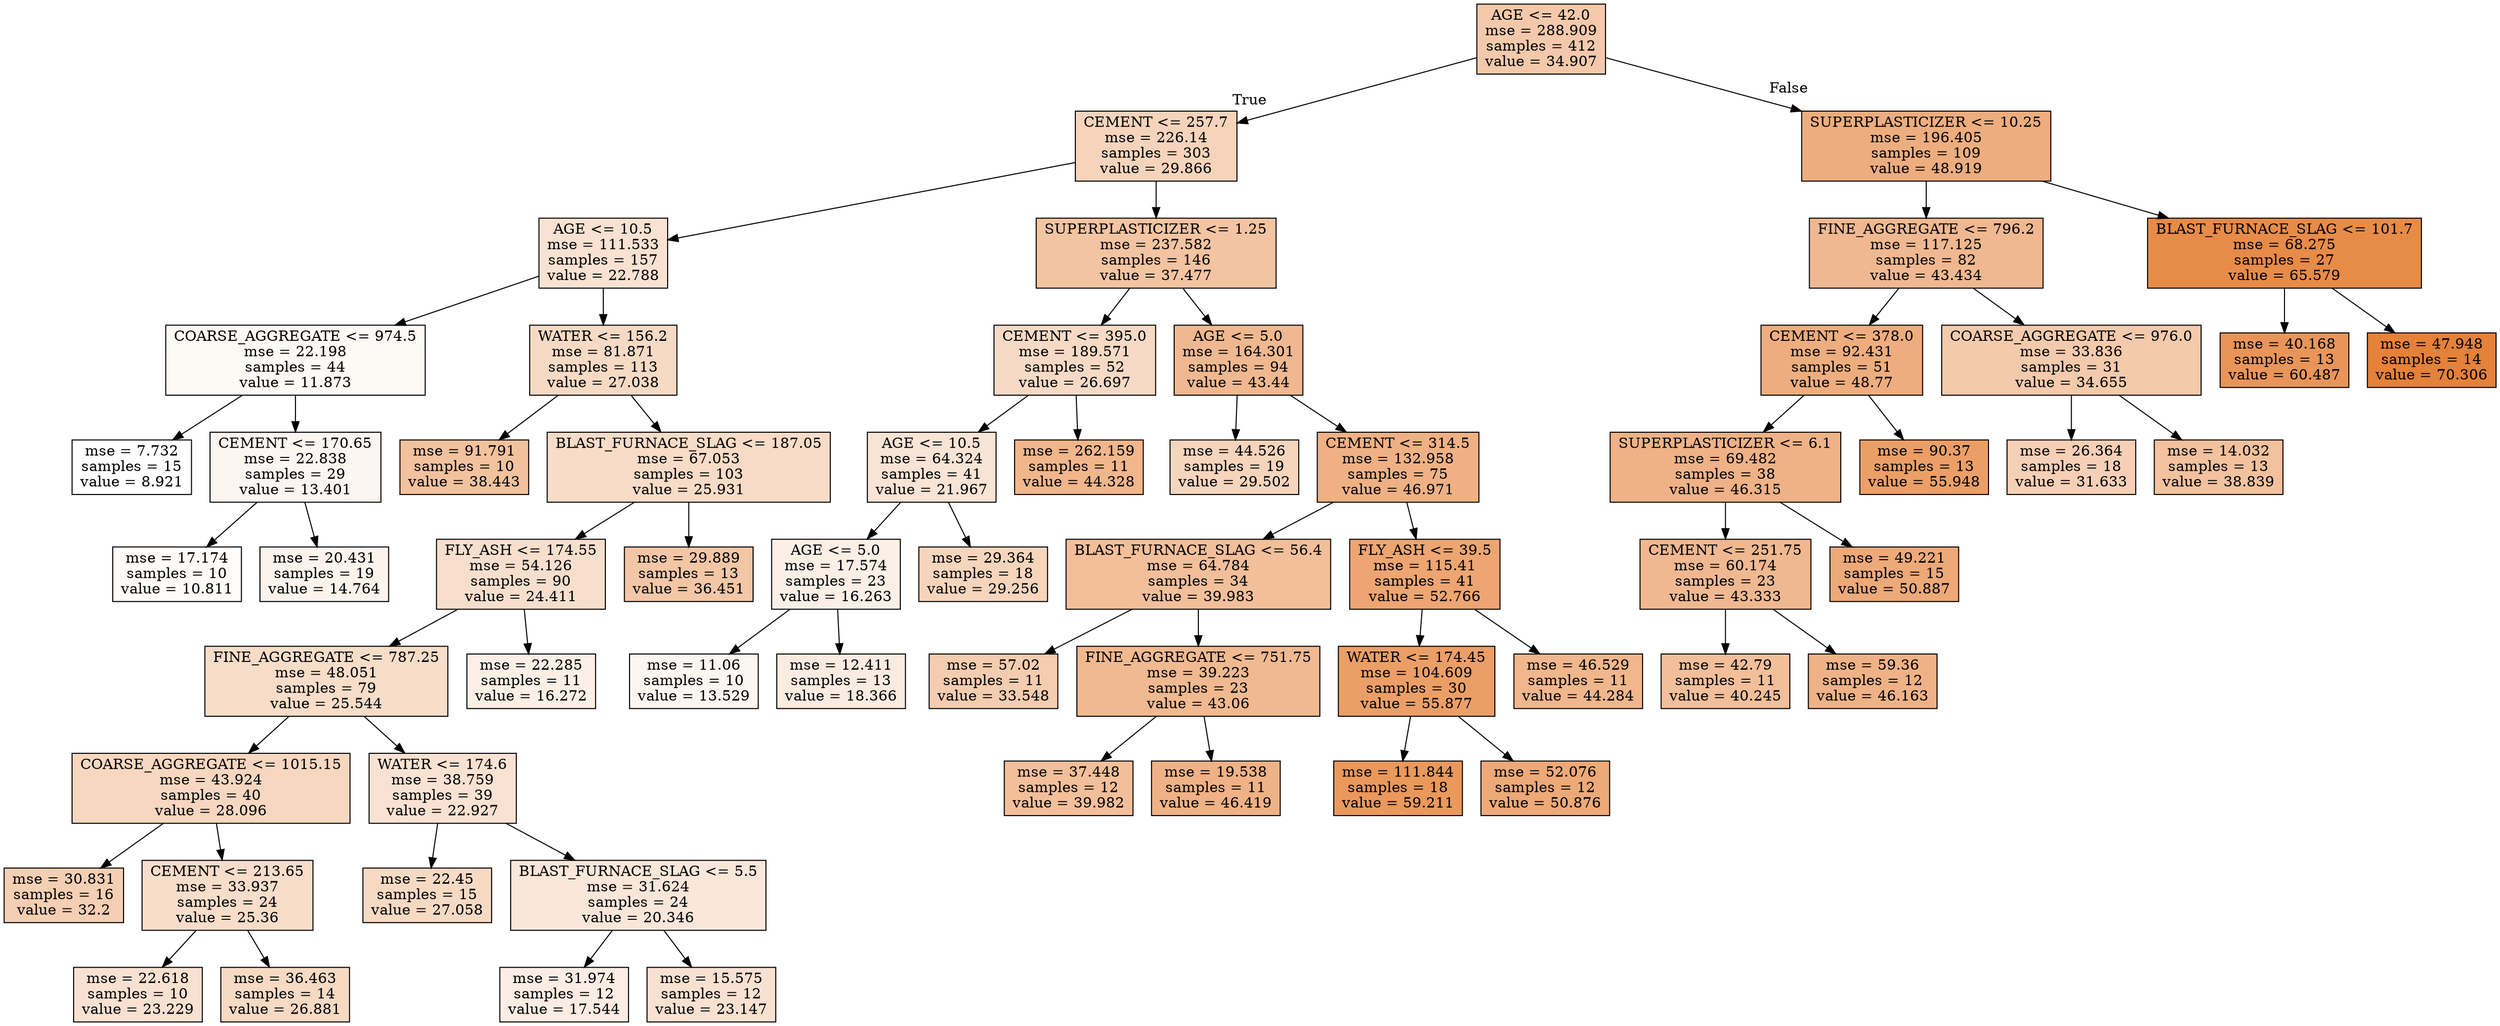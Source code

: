 digraph Tree {
node [shape=box, style="filled", color="black"] ;
0 [label="AGE <= 42.0\nmse = 288.909\nsamples = 412\nvalue = 34.907", fillcolor="#e581396c"] ;
1 [label="CEMENT <= 257.7\nmse = 226.14\nsamples = 303\nvalue = 29.866", fillcolor="#e5813957"] ;
0 -> 1 [labeldistance=2.5, labelangle=45, headlabel="True"] ;
2 [label="AGE <= 10.5\nmse = 111.533\nsamples = 157\nvalue = 22.788", fillcolor="#e581393a"] ;
1 -> 2 ;
3 [label="COARSE_AGGREGATE <= 974.5\nmse = 22.198\nsamples = 44\nvalue = 11.873", fillcolor="#e581390c"] ;
2 -> 3 ;
4 [label="mse = 7.732\nsamples = 15\nvalue = 8.921", fillcolor="#e5813900"] ;
3 -> 4 ;
5 [label="CEMENT <= 170.65\nmse = 22.838\nsamples = 29\nvalue = 13.401", fillcolor="#e5813913"] ;
3 -> 5 ;
6 [label="mse = 17.174\nsamples = 10\nvalue = 10.811", fillcolor="#e5813908"] ;
5 -> 6 ;
7 [label="mse = 20.431\nsamples = 19\nvalue = 14.764", fillcolor="#e5813918"] ;
5 -> 7 ;
8 [label="WATER <= 156.2\nmse = 81.871\nsamples = 113\nvalue = 27.038", fillcolor="#e581394b"] ;
2 -> 8 ;
9 [label="mse = 91.791\nsamples = 10\nvalue = 38.443", fillcolor="#e581397b"] ;
8 -> 9 ;
10 [label="BLAST_FURNACE_SLAG <= 187.05\nmse = 67.053\nsamples = 103\nvalue = 25.931", fillcolor="#e5813947"] ;
8 -> 10 ;
11 [label="FLY_ASH <= 174.55\nmse = 54.126\nsamples = 90\nvalue = 24.411", fillcolor="#e5813940"] ;
10 -> 11 ;
12 [label="FINE_AGGREGATE <= 787.25\nmse = 48.051\nsamples = 79\nvalue = 25.544", fillcolor="#e5813945"] ;
11 -> 12 ;
13 [label="COARSE_AGGREGATE <= 1015.15\nmse = 43.924\nsamples = 40\nvalue = 28.096", fillcolor="#e5813950"] ;
12 -> 13 ;
14 [label="mse = 30.831\nsamples = 16\nvalue = 32.2", fillcolor="#e5813961"] ;
13 -> 14 ;
15 [label="CEMENT <= 213.65\nmse = 33.937\nsamples = 24\nvalue = 25.36", fillcolor="#e5813944"] ;
13 -> 15 ;
16 [label="mse = 22.618\nsamples = 10\nvalue = 23.229", fillcolor="#e581393b"] ;
15 -> 16 ;
17 [label="mse = 36.463\nsamples = 14\nvalue = 26.881", fillcolor="#e581394b"] ;
15 -> 17 ;
18 [label="WATER <= 174.6\nmse = 38.759\nsamples = 39\nvalue = 22.927", fillcolor="#e581393a"] ;
12 -> 18 ;
19 [label="mse = 22.45\nsamples = 15\nvalue = 27.058", fillcolor="#e581394b"] ;
18 -> 19 ;
20 [label="BLAST_FURNACE_SLAG <= 5.5\nmse = 31.624\nsamples = 24\nvalue = 20.346", fillcolor="#e581392f"] ;
18 -> 20 ;
21 [label="mse = 31.974\nsamples = 12\nvalue = 17.544", fillcolor="#e5813924"] ;
20 -> 21 ;
22 [label="mse = 15.575\nsamples = 12\nvalue = 23.147", fillcolor="#e581393b"] ;
20 -> 22 ;
23 [label="mse = 22.285\nsamples = 11\nvalue = 16.272", fillcolor="#e581391f"] ;
11 -> 23 ;
24 [label="mse = 29.889\nsamples = 13\nvalue = 36.451", fillcolor="#e5813972"] ;
10 -> 24 ;
25 [label="SUPERPLASTICIZER <= 1.25\nmse = 237.582\nsamples = 146\nvalue = 37.477", fillcolor="#e5813977"] ;
1 -> 25 ;
26 [label="CEMENT <= 395.0\nmse = 189.571\nsamples = 52\nvalue = 26.697", fillcolor="#e581394a"] ;
25 -> 26 ;
27 [label="AGE <= 10.5\nmse = 64.324\nsamples = 41\nvalue = 21.967", fillcolor="#e5813936"] ;
26 -> 27 ;
28 [label="AGE <= 5.0\nmse = 17.574\nsamples = 23\nvalue = 16.263", fillcolor="#e581391f"] ;
27 -> 28 ;
29 [label="mse = 11.06\nsamples = 10\nvalue = 13.529", fillcolor="#e5813913"] ;
28 -> 29 ;
30 [label="mse = 12.411\nsamples = 13\nvalue = 18.366", fillcolor="#e5813927"] ;
28 -> 30 ;
31 [label="mse = 29.364\nsamples = 18\nvalue = 29.256", fillcolor="#e5813954"] ;
27 -> 31 ;
32 [label="mse = 262.159\nsamples = 11\nvalue = 44.328", fillcolor="#e5813993"] ;
26 -> 32 ;
33 [label="AGE <= 5.0\nmse = 164.301\nsamples = 94\nvalue = 43.44", fillcolor="#e581398f"] ;
25 -> 33 ;
34 [label="mse = 44.526\nsamples = 19\nvalue = 29.502", fillcolor="#e5813955"] ;
33 -> 34 ;
35 [label="CEMENT <= 314.5\nmse = 132.958\nsamples = 75\nvalue = 46.971", fillcolor="#e581399e"] ;
33 -> 35 ;
36 [label="BLAST_FURNACE_SLAG <= 56.4\nmse = 64.784\nsamples = 34\nvalue = 39.983", fillcolor="#e5813981"] ;
35 -> 36 ;
37 [label="mse = 57.02\nsamples = 11\nvalue = 33.548", fillcolor="#e5813966"] ;
36 -> 37 ;
38 [label="FINE_AGGREGATE <= 751.75\nmse = 39.223\nsamples = 23\nvalue = 43.06", fillcolor="#e581398e"] ;
36 -> 38 ;
39 [label="mse = 37.448\nsamples = 12\nvalue = 39.982", fillcolor="#e5813981"] ;
38 -> 39 ;
40 [label="mse = 19.538\nsamples = 11\nvalue = 46.419", fillcolor="#e581399c"] ;
38 -> 40 ;
41 [label="FLY_ASH <= 39.5\nmse = 115.41\nsamples = 41\nvalue = 52.766", fillcolor="#e58139b6"] ;
35 -> 41 ;
42 [label="WATER <= 174.45\nmse = 104.609\nsamples = 30\nvalue = 55.877", fillcolor="#e58139c3"] ;
41 -> 42 ;
43 [label="mse = 111.844\nsamples = 18\nvalue = 59.211", fillcolor="#e58139d1"] ;
42 -> 43 ;
44 [label="mse = 52.076\nsamples = 12\nvalue = 50.876", fillcolor="#e58139ae"] ;
42 -> 44 ;
45 [label="mse = 46.529\nsamples = 11\nvalue = 44.284", fillcolor="#e5813993"] ;
41 -> 45 ;
46 [label="SUPERPLASTICIZER <= 10.25\nmse = 196.405\nsamples = 109\nvalue = 48.919", fillcolor="#e58139a6"] ;
0 -> 46 [labeldistance=2.5, labelangle=-45, headlabel="False"] ;
47 [label="FINE_AGGREGATE <= 796.2\nmse = 117.125\nsamples = 82\nvalue = 43.434", fillcolor="#e581398f"] ;
46 -> 47 ;
48 [label="CEMENT <= 378.0\nmse = 92.431\nsamples = 51\nvalue = 48.77", fillcolor="#e58139a6"] ;
47 -> 48 ;
49 [label="SUPERPLASTICIZER <= 6.1\nmse = 69.482\nsamples = 38\nvalue = 46.315", fillcolor="#e581399b"] ;
48 -> 49 ;
50 [label="CEMENT <= 251.75\nmse = 60.174\nsamples = 23\nvalue = 43.333", fillcolor="#e581398f"] ;
49 -> 50 ;
51 [label="mse = 42.79\nsamples = 11\nvalue = 40.245", fillcolor="#e5813982"] ;
50 -> 51 ;
52 [label="mse = 59.36\nsamples = 12\nvalue = 46.163", fillcolor="#e581399b"] ;
50 -> 52 ;
53 [label="mse = 49.221\nsamples = 15\nvalue = 50.887", fillcolor="#e58139ae"] ;
49 -> 53 ;
54 [label="mse = 90.37\nsamples = 13\nvalue = 55.948", fillcolor="#e58139c3"] ;
48 -> 54 ;
55 [label="COARSE_AGGREGATE <= 976.0\nmse = 33.836\nsamples = 31\nvalue = 34.655", fillcolor="#e581396b"] ;
47 -> 55 ;
56 [label="mse = 26.364\nsamples = 18\nvalue = 31.633", fillcolor="#e581395e"] ;
55 -> 56 ;
57 [label="mse = 14.032\nsamples = 13\nvalue = 38.839", fillcolor="#e581397c"] ;
55 -> 57 ;
58 [label="BLAST_FURNACE_SLAG <= 101.7\nmse = 68.275\nsamples = 27\nvalue = 65.579", fillcolor="#e58139eb"] ;
46 -> 58 ;
59 [label="mse = 40.168\nsamples = 13\nvalue = 60.487", fillcolor="#e58139d6"] ;
58 -> 59 ;
60 [label="mse = 47.948\nsamples = 14\nvalue = 70.306", fillcolor="#e58139ff"] ;
58 -> 60 ;
}